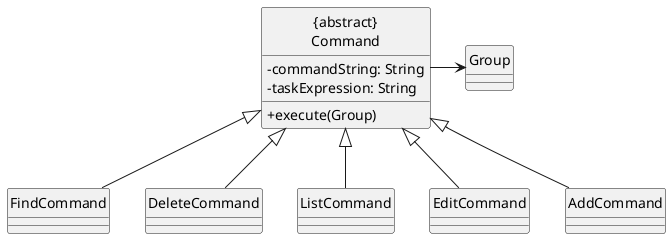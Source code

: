 @startuml
skinparam classAttributeIconSize 0
hide circle

class "{abstract}\nCommand" {
    -commandString: String
    -taskExpression: String
    +execute(Group)
}

class Group

together {
    class AddCommand
    class EditCommand
    class ListCommand
    class DeleteCommand
    class FindCommand
}

AddCommand -up-|> "{abstract}\nCommand"
EditCommand-up-|> "{abstract}\nCommand"
ListCommand -up-|> "{abstract}\nCommand"
DeleteCommand -up-|> "{abstract}\nCommand"
FindCommand -up-|> "{abstract}\nCommand"

"{abstract}\nCommand" -> Group

@enduml
